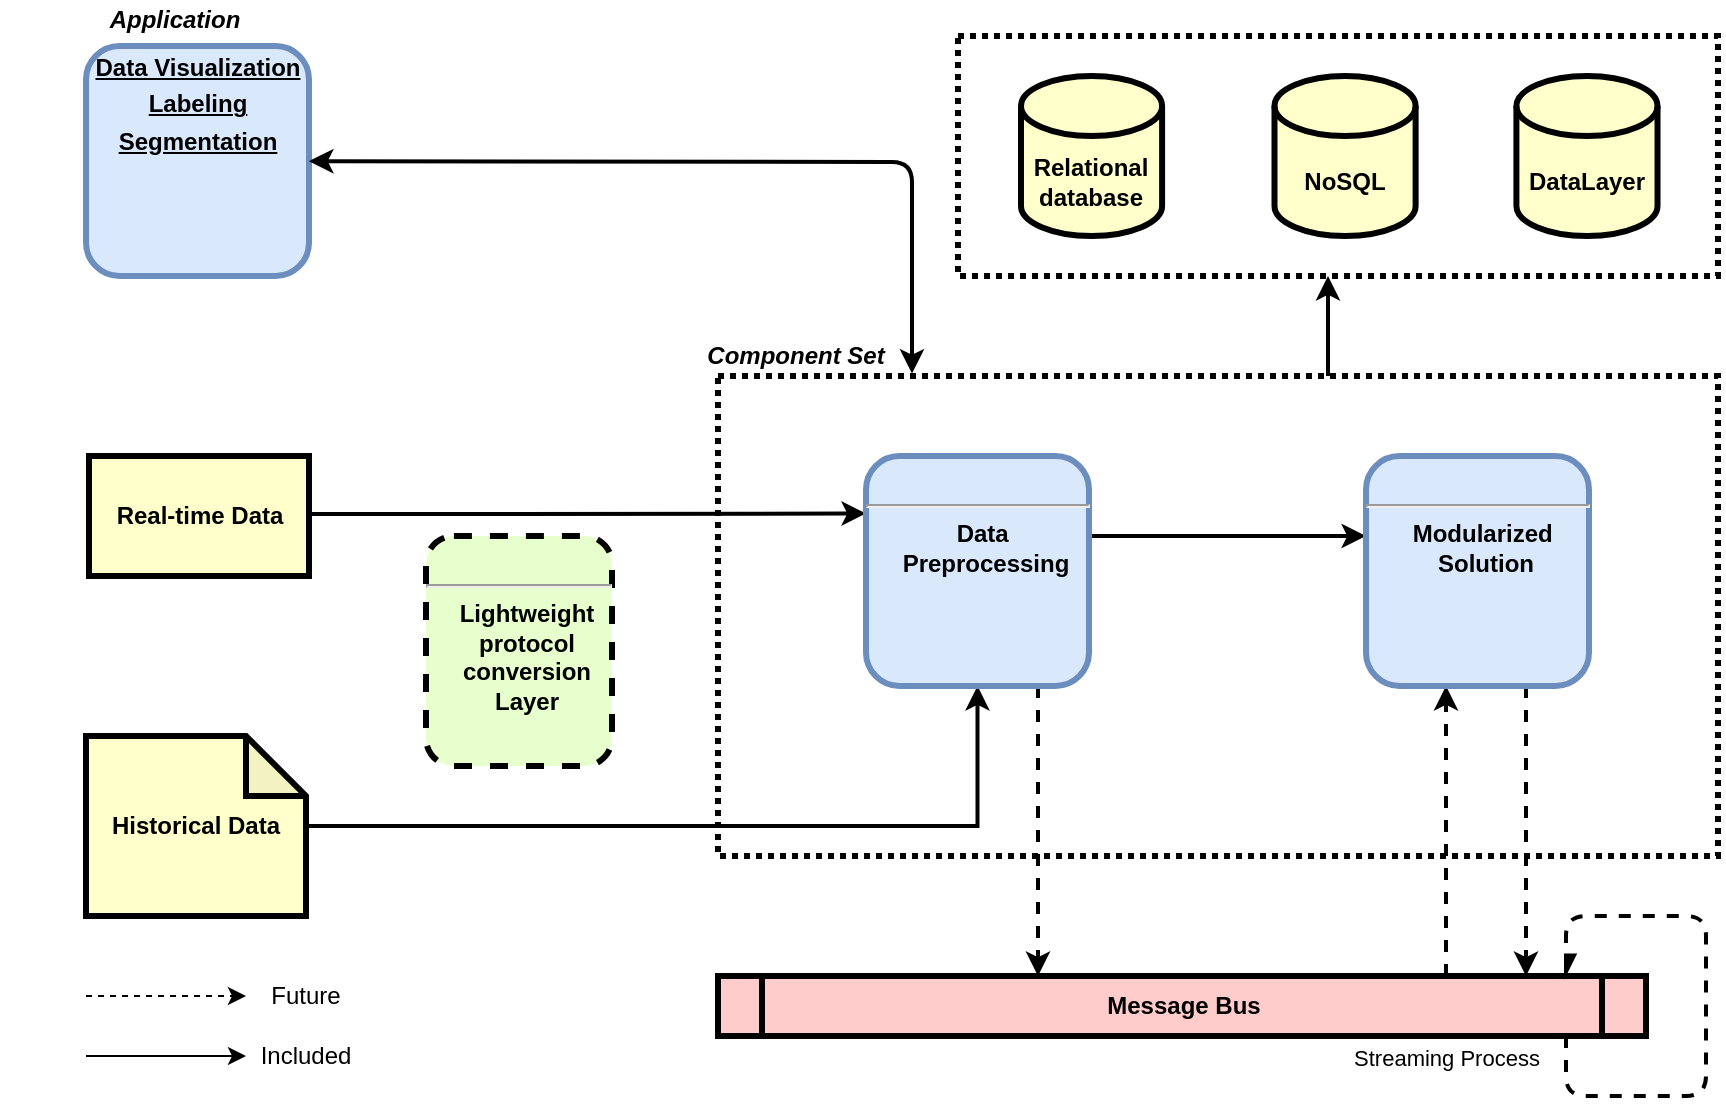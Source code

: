 <mxfile version="13.10.1" type="github"><diagram name="Page-1" id="c7558073-3199-34d8-9f00-42111426c3f3"><mxGraphModel dx="2248" dy="794" grid="0" gridSize="10" guides="1" tooltips="1" connect="1" arrows="1" fold="1" page="1" pageScale="1" pageWidth="826" pageHeight="1169" background="#ffffff" math="0" shadow="0"><root><mxCell id="0"/><mxCell id="1" parent="0"/><mxCell id="O2RnvBktUuLIlnC_2o6k-5" style="edgeStyle=orthogonalEdgeStyle;rounded=1;sketch=0;jumpStyle=arc;orthogonalLoop=1;jettySize=auto;html=1;entryX=0.75;entryY=1;entryDx=0;entryDy=0;strokeWidth=2;exitX=0.81;exitY=0;exitDx=0;exitDy=0;exitPerimeter=0;" parent="1" edge="1"><mxGeometry relative="1" as="geometry"><mxPoint x="631" y="250" as="sourcePoint"/><mxPoint x="631" y="200" as="targetPoint"/></mxGeometry></mxCell><mxCell id="1v4hyU_0CHuTicEXj352-107" value="" style="rounded=0;whiteSpace=wrap;html=1;strokeWidth=3;dashed=1;gradientColor=#ffffff;dashPattern=1 1;" parent="1" vertex="1"><mxGeometry x="326" y="250" width="500" height="240" as="geometry"/></mxCell><mxCell id="Ltf2Wpf82Mm3ao5a9Bto-3" style="edgeStyle=orthogonalEdgeStyle;rounded=0;orthogonalLoop=1;jettySize=auto;html=1;strokeWidth=2;entryX=0;entryY=0.25;entryDx=0;entryDy=0;" parent="1" source="1v4hyU_0CHuTicEXj352-96" target="1v4hyU_0CHuTicEXj352-101" edge="1"><mxGeometry relative="1" as="geometry"><Array as="points"><mxPoint x="200" y="319"/><mxPoint x="200" y="319"/></Array></mxGeometry></mxCell><mxCell id="1v4hyU_0CHuTicEXj352-96" value="Real-time Data" style="whiteSpace=wrap;align=center;verticalAlign=middle;fontStyle=1;strokeWidth=3;fillColor=#FFFFCC" parent="1" vertex="1"><mxGeometry x="11.5" y="290" width="110" height="60" as="geometry"/></mxCell><mxCell id="1v4hyU_0CHuTicEXj352-98" value="&lt;p style=&quot;margin: 0px ; margin-top: 4px ; text-align: center ; text-decoration: underline&quot;&gt;&lt;strong&gt;&lt;br&gt;&lt;/strong&gt;&lt;/p&gt;&lt;hr&gt;&lt;p style=&quot;margin: 0px ; margin-left: 8px&quot;&gt;Lightweight&lt;/p&gt;&lt;p style=&quot;margin: 0px ; margin-left: 8px&quot;&gt;protocol&lt;/p&gt;&lt;p style=&quot;margin: 0px ; margin-left: 8px&quot;&gt;conversion&lt;/p&gt;&lt;p style=&quot;margin: 0px ; margin-left: 8px&quot;&gt;Layer&lt;/p&gt;&lt;p style=&quot;margin: 0px ; margin-left: 8px&quot;&gt;&lt;br&gt;&lt;/p&gt;" style="verticalAlign=middle;align=center;overflow=fill;fontSize=12;fontFamily=Helvetica;html=1;rounded=1;fontStyle=1;strokeWidth=3;fillColor=#E6FFCC;dashed=1;" parent="1" vertex="1"><mxGeometry x="180" y="330" width="93" height="115" as="geometry"/></mxCell><mxCell id="1v4hyU_0CHuTicEXj352-115" style="edgeStyle=orthogonalEdgeStyle;rounded=1;orthogonalLoop=1;jettySize=auto;html=1;dashed=1;strokeWidth=2;" parent="1" source="1v4hyU_0CHuTicEXj352-100" target="1v4hyU_0CHuTicEXj352-114" edge="1"><mxGeometry relative="1" as="geometry"><Array as="points"><mxPoint x="690" y="450"/><mxPoint x="690" y="450"/></Array></mxGeometry></mxCell><mxCell id="1v4hyU_0CHuTicEXj352-100" value="Message Bus" style="shape=process;whiteSpace=wrap;align=center;verticalAlign=middle;size=0.048;fontStyle=1;strokeWidth=3;fillColor=#FFCCCC;" parent="1" vertex="1"><mxGeometry x="326" y="550" width="464" height="30" as="geometry"/></mxCell><mxCell id="Ltf2Wpf82Mm3ao5a9Bto-4" style="edgeStyle=orthogonalEdgeStyle;rounded=0;orthogonalLoop=1;jettySize=auto;html=1;strokeWidth=2;" parent="1" source="1v4hyU_0CHuTicEXj352-105" target="1v4hyU_0CHuTicEXj352-101" edge="1"><mxGeometry relative="1" as="geometry"/></mxCell><mxCell id="1v4hyU_0CHuTicEXj352-105" value="&lt;b&gt;Historical Data&lt;/b&gt;" style="shape=note;whiteSpace=wrap;html=1;backgroundOutline=1;darkOpacity=0.05;strokeWidth=3;fillColor=#FFFFCC;" parent="1" vertex="1"><mxGeometry x="10" y="430" width="110" height="90" as="geometry"/></mxCell><mxCell id="1v4hyU_0CHuTicEXj352-113" style="edgeStyle=orthogonalEdgeStyle;rounded=1;orthogonalLoop=1;jettySize=auto;html=1;strokeWidth=2;dashed=1;" parent="1" source="1v4hyU_0CHuTicEXj352-101" target="1v4hyU_0CHuTicEXj352-100" edge="1"><mxGeometry relative="1" as="geometry"><Array as="points"><mxPoint x="486" y="440"/><mxPoint x="486" y="440"/></Array></mxGeometry></mxCell><mxCell id="1v4hyU_0CHuTicEXj352-116" style="edgeStyle=orthogonalEdgeStyle;rounded=1;orthogonalLoop=1;jettySize=auto;html=1;strokeWidth=2;" parent="1" source="1v4hyU_0CHuTicEXj352-101" target="1v4hyU_0CHuTicEXj352-114" edge="1"><mxGeometry relative="1" as="geometry"><Array as="points"><mxPoint x="630" y="330"/><mxPoint x="630" y="330"/></Array></mxGeometry></mxCell><mxCell id="1v4hyU_0CHuTicEXj352-101" value="&lt;p style=&quot;margin: 0px ; margin-top: 4px ; text-align: center ; text-decoration: underline&quot;&gt;&lt;strong&gt;&lt;br&gt;&lt;/strong&gt;&lt;/p&gt;&lt;hr&gt;&lt;p style=&quot;margin: 0px ; margin-left: 8px&quot;&gt;Data&amp;nbsp;&lt;/p&gt;&lt;p style=&quot;margin: 0px ; margin-left: 8px&quot;&gt;Preprocessing&lt;/p&gt;" style="verticalAlign=middle;align=center;overflow=fill;fontSize=12;fontFamily=Helvetica;html=1;rounded=1;fontStyle=1;strokeWidth=3;fillColor=#dae8fc;strokeColor=#6c8ebf;" parent="1" vertex="1"><mxGeometry x="400" y="290" width="111.5" height="115" as="geometry"/></mxCell><mxCell id="1v4hyU_0CHuTicEXj352-117" style="edgeStyle=orthogonalEdgeStyle;rounded=1;orthogonalLoop=1;jettySize=auto;html=1;strokeWidth=2;dashed=1;" parent="1" source="1v4hyU_0CHuTicEXj352-114" target="1v4hyU_0CHuTicEXj352-100" edge="1"><mxGeometry relative="1" as="geometry"><mxPoint x="670" y="560" as="targetPoint"/><Array as="points"><mxPoint x="730" y="460"/><mxPoint x="730" y="460"/></Array></mxGeometry></mxCell><mxCell id="1v4hyU_0CHuTicEXj352-114" value="&lt;p style=&quot;margin: 0px ; margin-top: 4px ; text-align: center ; text-decoration: underline&quot;&gt;&lt;strong&gt;&lt;br&gt;&lt;/strong&gt;&lt;/p&gt;&lt;hr&gt;&lt;p style=&quot;margin: 0px ; margin-left: 8px&quot;&gt;Modularized&amp;nbsp;&lt;/p&gt;&lt;p style=&quot;margin: 0px ; margin-left: 8px&quot;&gt;Solution&lt;/p&gt;" style="verticalAlign=middle;align=center;overflow=fill;fontSize=12;fontFamily=Helvetica;html=1;rounded=1;fontStyle=1;strokeWidth=3;fillColor=#dae8fc;strokeColor=#6c8ebf;" parent="1" vertex="1"><mxGeometry x="650" y="290" width="111.5" height="115" as="geometry"/></mxCell><mxCell id="1v4hyU_0CHuTicEXj352-123" value="" style="group;dashed=1;dashPattern=1 1;" parent="1" vertex="1" connectable="0"><mxGeometry x="446" y="80" width="380" height="120" as="geometry"/></mxCell><mxCell id="1v4hyU_0CHuTicEXj352-121" value="" style="rounded=0;whiteSpace=wrap;html=1;strokeWidth=3;dashed=1;dashPattern=1 1;" parent="1v4hyU_0CHuTicEXj352-123" vertex="1"><mxGeometry width="380" height="120" as="geometry"/></mxCell><mxCell id="1v4hyU_0CHuTicEXj352-106" value="&lt;b&gt;Relational database&lt;/b&gt;" style="shape=cylinder3;whiteSpace=wrap;html=1;boundedLbl=1;backgroundOutline=1;size=15;strokeWidth=3;fillColor=#FFFFCC;" parent="1v4hyU_0CHuTicEXj352-123" vertex="1"><mxGeometry x="31.499" y="20" width="70.557" height="80" as="geometry"/></mxCell><mxCell id="1v4hyU_0CHuTicEXj352-111" value="&lt;b&gt;NoSQL&lt;/b&gt;" style="shape=cylinder3;whiteSpace=wrap;html=1;boundedLbl=1;backgroundOutline=1;size=15;strokeWidth=3;fillColor=#FFFFCC;" parent="1v4hyU_0CHuTicEXj352-123" vertex="1"><mxGeometry x="158.249" y="20" width="70.557" height="80" as="geometry"/></mxCell><mxCell id="1v4hyU_0CHuTicEXj352-122" value="&lt;b&gt;DataLayer&lt;/b&gt;" style="shape=cylinder3;whiteSpace=wrap;html=1;boundedLbl=1;backgroundOutline=1;size=15;strokeWidth=3;fillColor=#FFFFCC;" parent="1v4hyU_0CHuTicEXj352-123" vertex="1"><mxGeometry x="279.204" y="20" width="70.557" height="80" as="geometry"/></mxCell><mxCell id="1v4hyU_0CHuTicEXj352-124" value="&lt;b&gt;&lt;i&gt;Component Set&lt;/i&gt;&lt;/b&gt;" style="text;html=1;strokeColor=none;fillColor=none;align=center;verticalAlign=middle;whiteSpace=wrap;rounded=0;dashed=1;dashPattern=1 4;" parent="1" vertex="1"><mxGeometry x="310" y="230" width="110" height="20" as="geometry"/></mxCell><mxCell id="1v4hyU_0CHuTicEXj352-126" value="&lt;p style=&quot;margin: 0px ; margin-top: 4px ; text-align: center ; text-decoration: underline&quot;&gt;Data Visualization&lt;/p&gt;&lt;p style=&quot;margin: 0px ; margin-top: 4px ; text-align: center ; text-decoration: underline&quot;&gt;Labeling&lt;/p&gt;&lt;p style=&quot;margin: 0px ; margin-top: 4px ; text-align: center ; text-decoration: underline&quot;&gt;Segmentation&lt;/p&gt;" style="verticalAlign=middle;align=center;overflow=fill;fontSize=12;fontFamily=Helvetica;html=1;rounded=1;fontStyle=1;strokeWidth=3;fillColor=#dae8fc;strokeColor=#6c8ebf;" parent="1" vertex="1"><mxGeometry x="10" y="85" width="111.5" height="115" as="geometry"/></mxCell><mxCell id="1v4hyU_0CHuTicEXj352-129" value="&lt;b&gt;&lt;i&gt;Application&lt;/i&gt;&lt;/b&gt;" style="text;html=1;strokeColor=none;fillColor=none;align=center;verticalAlign=middle;whiteSpace=wrap;rounded=0;dashed=1;dashPattern=1 4;" parent="1" vertex="1"><mxGeometry x="-32.5" y="62" width="172.5" height="20" as="geometry"/></mxCell><mxCell id="O2RnvBktUuLIlnC_2o6k-7" value="" style="endArrow=classic;startArrow=classic;html=1;strokeWidth=2;strokeColor=none;" parent="1" source="1v4hyU_0CHuTicEXj352-105" target="1v4hyU_0CHuTicEXj352-101" edge="1"><mxGeometry width="50" height="50" relative="1" as="geometry"><mxPoint x="430" y="430" as="sourcePoint"/><mxPoint x="480" y="380" as="targetPoint"/></mxGeometry></mxCell><mxCell id="O2RnvBktUuLIlnC_2o6k-10" value="" style="endArrow=classic;startArrow=classic;html=1;strokeWidth=2;entryX=0.194;entryY=-0.005;entryDx=0;entryDy=0;entryPerimeter=0;" parent="1" source="1v4hyU_0CHuTicEXj352-126" target="1v4hyU_0CHuTicEXj352-107" edge="1"><mxGeometry width="50" height="50" relative="1" as="geometry"><mxPoint x="131.5" y="192.5" as="sourcePoint"/><mxPoint x="202.211" y="142.5" as="targetPoint"/><Array as="points"><mxPoint x="423" y="143"/></Array></mxGeometry></mxCell><mxCell id="O2RnvBktUuLIlnC_2o6k-20" style="edgeStyle=orthogonalEdgeStyle;rounded=1;sketch=0;jumpStyle=arc;orthogonalLoop=1;jettySize=auto;html=1;endArrow=async;endFill=1;strokeWidth=2;dashed=1;" parent="1" edge="1"><mxGeometry relative="1" as="geometry"><mxPoint x="750" y="580" as="sourcePoint"/><mxPoint x="750" y="550" as="targetPoint"/><Array as="points"><mxPoint x="750" y="610"/><mxPoint x="820" y="610"/><mxPoint x="820" y="520"/><mxPoint x="750" y="520"/></Array></mxGeometry></mxCell><mxCell id="O2RnvBktUuLIlnC_2o6k-21" value="Streaming Process" style="edgeLabel;html=1;align=center;verticalAlign=middle;resizable=0;points=[];" parent="O2RnvBktUuLIlnC_2o6k-20" vertex="1" connectable="0"><mxGeometry x="0.039" y="-2" relative="1" as="geometry"><mxPoint x="-132" y="31" as="offset"/></mxGeometry></mxCell><mxCell id="Ltf2Wpf82Mm3ao5a9Bto-1" value="" style="group" parent="1" vertex="1" connectable="0"><mxGeometry x="10" y="550" width="130" height="50" as="geometry"/></mxCell><mxCell id="86zlqQ8TGqd8QCx5ZwGU-3" value="" style="endArrow=classic;html=1;" parent="Ltf2Wpf82Mm3ao5a9Bto-1" edge="1"><mxGeometry width="50" height="50" relative="1" as="geometry"><mxPoint y="40" as="sourcePoint"/><mxPoint x="80" y="40" as="targetPoint"/></mxGeometry></mxCell><mxCell id="86zlqQ8TGqd8QCx5ZwGU-4" value="" style="endArrow=classic;html=1;dashed=1;" parent="Ltf2Wpf82Mm3ao5a9Bto-1" edge="1"><mxGeometry width="50" height="50" relative="1" as="geometry"><mxPoint y="10" as="sourcePoint"/><mxPoint x="80" y="10" as="targetPoint"/></mxGeometry></mxCell><mxCell id="86zlqQ8TGqd8QCx5ZwGU-6" value="Future" style="text;html=1;strokeColor=none;fillColor=none;align=center;verticalAlign=middle;whiteSpace=wrap;rounded=0;" parent="Ltf2Wpf82Mm3ao5a9Bto-1" vertex="1"><mxGeometry x="90" width="40" height="20" as="geometry"/></mxCell><mxCell id="86zlqQ8TGqd8QCx5ZwGU-7" value="Included" style="text;html=1;strokeColor=none;fillColor=none;align=center;verticalAlign=middle;whiteSpace=wrap;rounded=0;" parent="Ltf2Wpf82Mm3ao5a9Bto-1" vertex="1"><mxGeometry x="90" y="30" width="40" height="20" as="geometry"/></mxCell></root></mxGraphModel></diagram></mxfile>